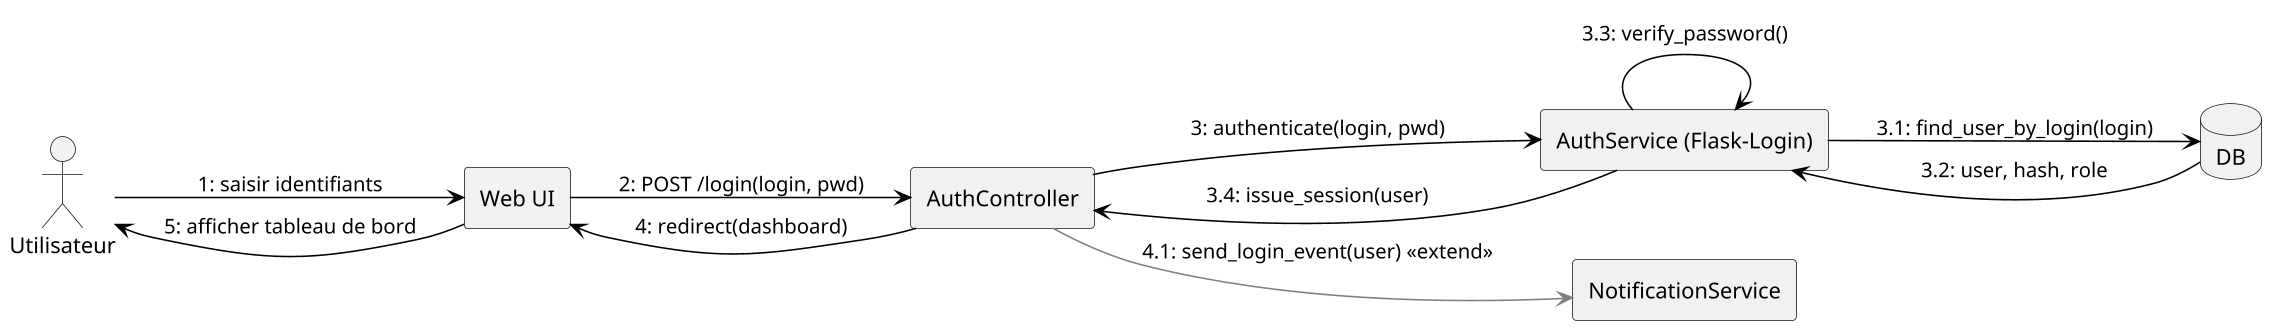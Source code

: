 @startuml Communication_Login
skinparam defaultFontName Arial
skinparam shadowing false
skinparam dpi 150
left to right direction

' Diagramme de communication: Authentification
actor "Utilisateur" as User
rectangle "Web UI" as UI
rectangle "AuthController" as AuthC
rectangle "AuthService (Flask-Login)" as AuthS
database "DB" as DB
rectangle "NotificationService" as Notif

User -[#black]-> UI : 1: saisir identifiants
UI -[#black]-> AuthC : 2: POST /login(login, pwd)
AuthC -[#black]-> AuthS : 3: authenticate(login, pwd)
AuthS -[#black]-> DB : 3.1: find_user_by_login(login)
DB -[#black]-> AuthS : 3.2: user, hash, role
AuthS -[#black]-> AuthS : 3.3: verify_password()
AuthS -[#black]-> AuthC : 3.4: issue_session(user)
AuthC -[#black]-> UI : 4: redirect(dashboard)
UI -[#black]-> User : 5: afficher tableau de bord

' Optionnel: notification de nouvelle connexion
AuthC -[#gray]-> Notif : 4.1: send_login_event(user) <<extend>>

@enduml
